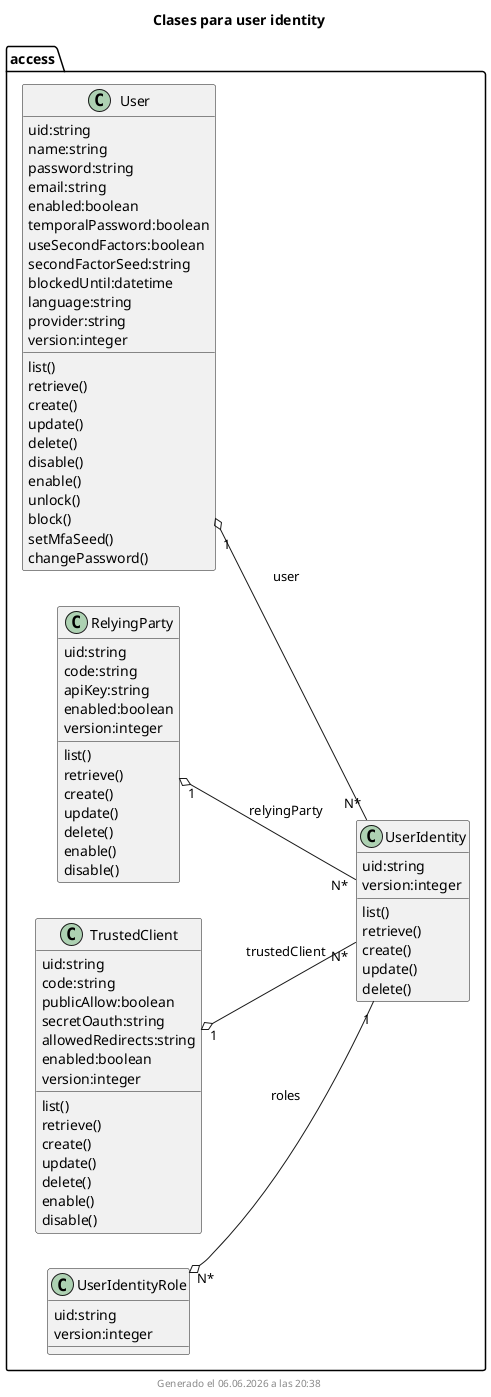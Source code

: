 ' @autogenerated
@startuml
left to right direction
title Clases para user identity
class access.User{
uid:string
name:string
password:string
email:string
enabled:boolean
temporalPassword:boolean
useSecondFactors:boolean
secondFactorSeed:string
blockedUntil:datetime
language:string
provider:string
version:integer
list()
retrieve()
create()
update()
delete()
disable()
enable()
unlock()
block()
setMfaSeed()
changePassword()
}
class access.RelyingParty{
uid:string
code:string
apiKey:string
enabled:boolean
version:integer
list()
retrieve()
create()
update()
delete()
enable()
disable()
}
class access.TrustedClient{
uid:string
code:string
publicAllow:boolean
secretOauth:string
allowedRedirects:string
enabled:boolean
version:integer
list()
retrieve()
create()
update()
delete()
enable()
disable()
}
class access.UserIdentityRole{
uid:string
version:integer
}
class access.UserIdentity{
uid:string
version:integer
list()
retrieve()
create()
update()
delete()
}
access.User "1"  o--  "N*" access.UserIdentity: user
access.RelyingParty "1"  o--  "N*" access.UserIdentity: relyingParty
access.TrustedClient "1"  o--  "N*" access.UserIdentity: trustedClient
access.UserIdentityRole "N*"  o--  "1" access.UserIdentity: roles

footer Generado el %date("dd.MM.yyyy' a las 'HH:mm")
@enduml

